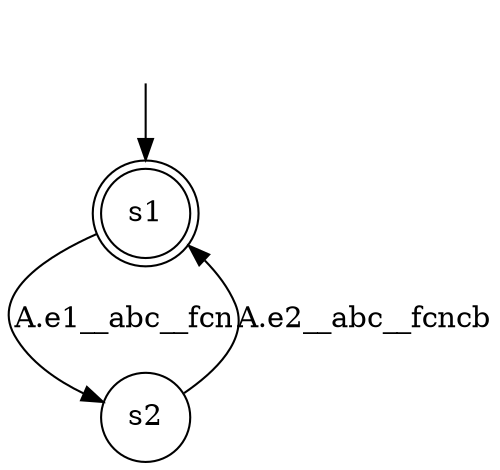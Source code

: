 digraph automaton {
	1 [label=<s1> shape="doublecircle"];
	2 [label=<s2> shape="circle"];
	__init1 [label=<> shape="none"];
	__init1 -> 1;
	1 -> 2 [label=<A.e1__abc__fcn> id="1-0-2"];
	2 -> 1 [label=<A.e2__abc__fcncb> id="2-0-1"];
}
